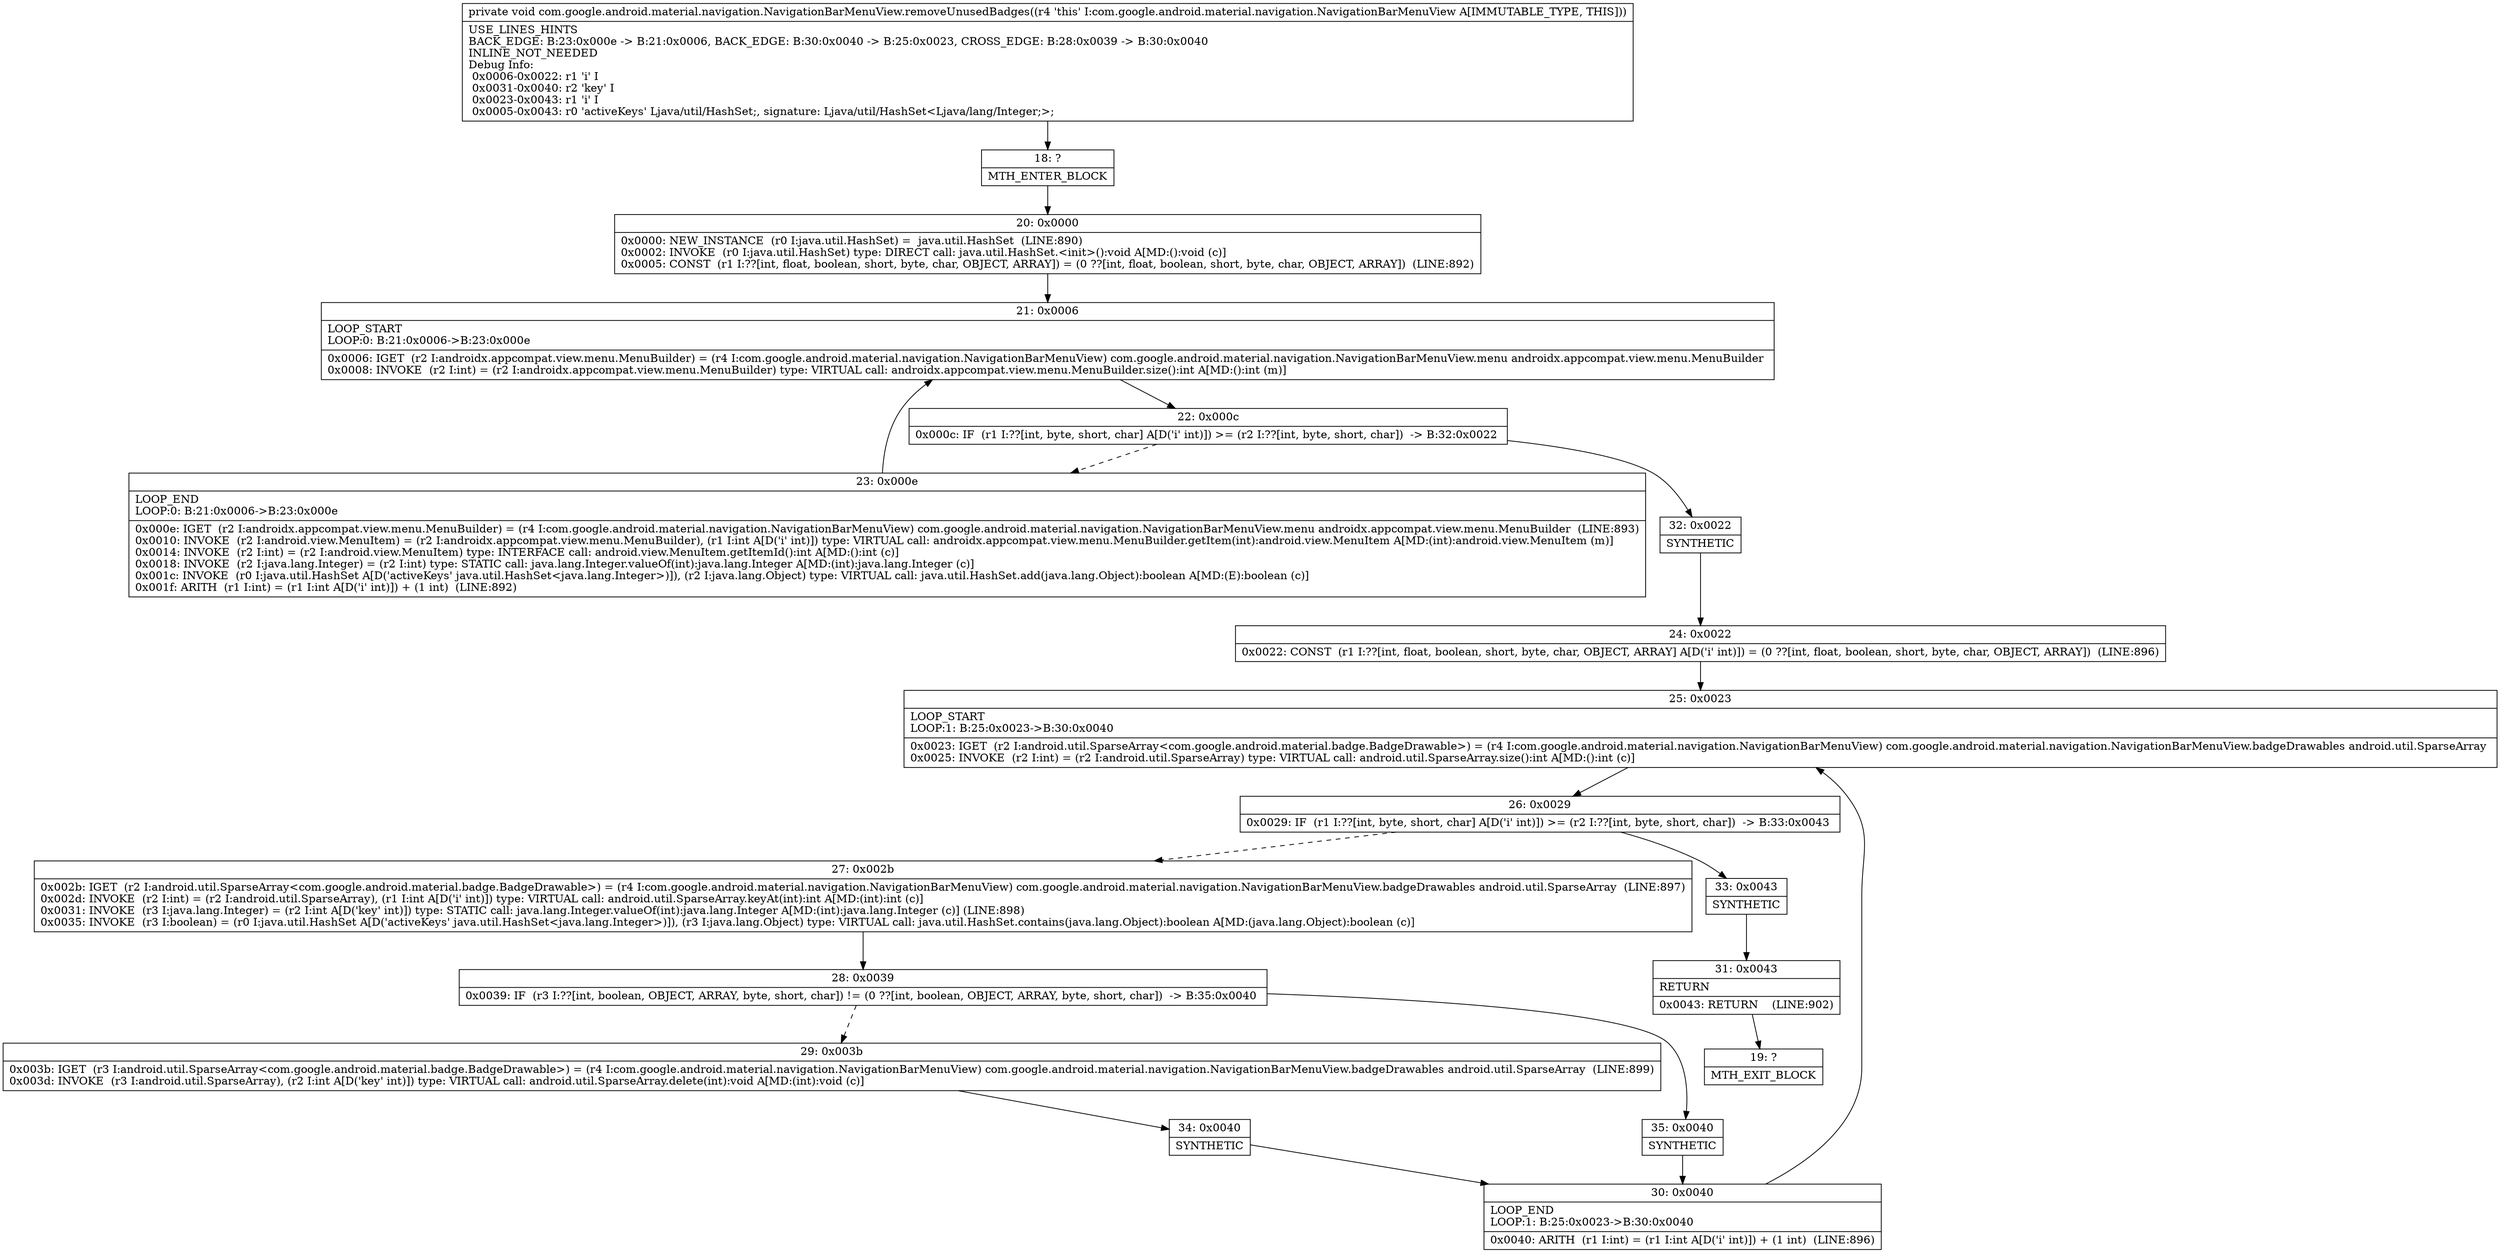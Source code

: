 digraph "CFG forcom.google.android.material.navigation.NavigationBarMenuView.removeUnusedBadges()V" {
Node_18 [shape=record,label="{18\:\ ?|MTH_ENTER_BLOCK\l}"];
Node_20 [shape=record,label="{20\:\ 0x0000|0x0000: NEW_INSTANCE  (r0 I:java.util.HashSet) =  java.util.HashSet  (LINE:890)\l0x0002: INVOKE  (r0 I:java.util.HashSet) type: DIRECT call: java.util.HashSet.\<init\>():void A[MD:():void (c)]\l0x0005: CONST  (r1 I:??[int, float, boolean, short, byte, char, OBJECT, ARRAY]) = (0 ??[int, float, boolean, short, byte, char, OBJECT, ARRAY])  (LINE:892)\l}"];
Node_21 [shape=record,label="{21\:\ 0x0006|LOOP_START\lLOOP:0: B:21:0x0006\-\>B:23:0x000e\l|0x0006: IGET  (r2 I:androidx.appcompat.view.menu.MenuBuilder) = (r4 I:com.google.android.material.navigation.NavigationBarMenuView) com.google.android.material.navigation.NavigationBarMenuView.menu androidx.appcompat.view.menu.MenuBuilder \l0x0008: INVOKE  (r2 I:int) = (r2 I:androidx.appcompat.view.menu.MenuBuilder) type: VIRTUAL call: androidx.appcompat.view.menu.MenuBuilder.size():int A[MD:():int (m)]\l}"];
Node_22 [shape=record,label="{22\:\ 0x000c|0x000c: IF  (r1 I:??[int, byte, short, char] A[D('i' int)]) \>= (r2 I:??[int, byte, short, char])  \-\> B:32:0x0022 \l}"];
Node_23 [shape=record,label="{23\:\ 0x000e|LOOP_END\lLOOP:0: B:21:0x0006\-\>B:23:0x000e\l|0x000e: IGET  (r2 I:androidx.appcompat.view.menu.MenuBuilder) = (r4 I:com.google.android.material.navigation.NavigationBarMenuView) com.google.android.material.navigation.NavigationBarMenuView.menu androidx.appcompat.view.menu.MenuBuilder  (LINE:893)\l0x0010: INVOKE  (r2 I:android.view.MenuItem) = (r2 I:androidx.appcompat.view.menu.MenuBuilder), (r1 I:int A[D('i' int)]) type: VIRTUAL call: androidx.appcompat.view.menu.MenuBuilder.getItem(int):android.view.MenuItem A[MD:(int):android.view.MenuItem (m)]\l0x0014: INVOKE  (r2 I:int) = (r2 I:android.view.MenuItem) type: INTERFACE call: android.view.MenuItem.getItemId():int A[MD:():int (c)]\l0x0018: INVOKE  (r2 I:java.lang.Integer) = (r2 I:int) type: STATIC call: java.lang.Integer.valueOf(int):java.lang.Integer A[MD:(int):java.lang.Integer (c)]\l0x001c: INVOKE  (r0 I:java.util.HashSet A[D('activeKeys' java.util.HashSet\<java.lang.Integer\>)]), (r2 I:java.lang.Object) type: VIRTUAL call: java.util.HashSet.add(java.lang.Object):boolean A[MD:(E):boolean (c)]\l0x001f: ARITH  (r1 I:int) = (r1 I:int A[D('i' int)]) + (1 int)  (LINE:892)\l}"];
Node_32 [shape=record,label="{32\:\ 0x0022|SYNTHETIC\l}"];
Node_24 [shape=record,label="{24\:\ 0x0022|0x0022: CONST  (r1 I:??[int, float, boolean, short, byte, char, OBJECT, ARRAY] A[D('i' int)]) = (0 ??[int, float, boolean, short, byte, char, OBJECT, ARRAY])  (LINE:896)\l}"];
Node_25 [shape=record,label="{25\:\ 0x0023|LOOP_START\lLOOP:1: B:25:0x0023\-\>B:30:0x0040\l|0x0023: IGET  (r2 I:android.util.SparseArray\<com.google.android.material.badge.BadgeDrawable\>) = (r4 I:com.google.android.material.navigation.NavigationBarMenuView) com.google.android.material.navigation.NavigationBarMenuView.badgeDrawables android.util.SparseArray \l0x0025: INVOKE  (r2 I:int) = (r2 I:android.util.SparseArray) type: VIRTUAL call: android.util.SparseArray.size():int A[MD:():int (c)]\l}"];
Node_26 [shape=record,label="{26\:\ 0x0029|0x0029: IF  (r1 I:??[int, byte, short, char] A[D('i' int)]) \>= (r2 I:??[int, byte, short, char])  \-\> B:33:0x0043 \l}"];
Node_27 [shape=record,label="{27\:\ 0x002b|0x002b: IGET  (r2 I:android.util.SparseArray\<com.google.android.material.badge.BadgeDrawable\>) = (r4 I:com.google.android.material.navigation.NavigationBarMenuView) com.google.android.material.navigation.NavigationBarMenuView.badgeDrawables android.util.SparseArray  (LINE:897)\l0x002d: INVOKE  (r2 I:int) = (r2 I:android.util.SparseArray), (r1 I:int A[D('i' int)]) type: VIRTUAL call: android.util.SparseArray.keyAt(int):int A[MD:(int):int (c)]\l0x0031: INVOKE  (r3 I:java.lang.Integer) = (r2 I:int A[D('key' int)]) type: STATIC call: java.lang.Integer.valueOf(int):java.lang.Integer A[MD:(int):java.lang.Integer (c)] (LINE:898)\l0x0035: INVOKE  (r3 I:boolean) = (r0 I:java.util.HashSet A[D('activeKeys' java.util.HashSet\<java.lang.Integer\>)]), (r3 I:java.lang.Object) type: VIRTUAL call: java.util.HashSet.contains(java.lang.Object):boolean A[MD:(java.lang.Object):boolean (c)]\l}"];
Node_28 [shape=record,label="{28\:\ 0x0039|0x0039: IF  (r3 I:??[int, boolean, OBJECT, ARRAY, byte, short, char]) != (0 ??[int, boolean, OBJECT, ARRAY, byte, short, char])  \-\> B:35:0x0040 \l}"];
Node_29 [shape=record,label="{29\:\ 0x003b|0x003b: IGET  (r3 I:android.util.SparseArray\<com.google.android.material.badge.BadgeDrawable\>) = (r4 I:com.google.android.material.navigation.NavigationBarMenuView) com.google.android.material.navigation.NavigationBarMenuView.badgeDrawables android.util.SparseArray  (LINE:899)\l0x003d: INVOKE  (r3 I:android.util.SparseArray), (r2 I:int A[D('key' int)]) type: VIRTUAL call: android.util.SparseArray.delete(int):void A[MD:(int):void (c)]\l}"];
Node_34 [shape=record,label="{34\:\ 0x0040|SYNTHETIC\l}"];
Node_30 [shape=record,label="{30\:\ 0x0040|LOOP_END\lLOOP:1: B:25:0x0023\-\>B:30:0x0040\l|0x0040: ARITH  (r1 I:int) = (r1 I:int A[D('i' int)]) + (1 int)  (LINE:896)\l}"];
Node_35 [shape=record,label="{35\:\ 0x0040|SYNTHETIC\l}"];
Node_33 [shape=record,label="{33\:\ 0x0043|SYNTHETIC\l}"];
Node_31 [shape=record,label="{31\:\ 0x0043|RETURN\l|0x0043: RETURN    (LINE:902)\l}"];
Node_19 [shape=record,label="{19\:\ ?|MTH_EXIT_BLOCK\l}"];
MethodNode[shape=record,label="{private void com.google.android.material.navigation.NavigationBarMenuView.removeUnusedBadges((r4 'this' I:com.google.android.material.navigation.NavigationBarMenuView A[IMMUTABLE_TYPE, THIS]))  | USE_LINES_HINTS\lBACK_EDGE: B:23:0x000e \-\> B:21:0x0006, BACK_EDGE: B:30:0x0040 \-\> B:25:0x0023, CROSS_EDGE: B:28:0x0039 \-\> B:30:0x0040\lINLINE_NOT_NEEDED\lDebug Info:\l  0x0006\-0x0022: r1 'i' I\l  0x0031\-0x0040: r2 'key' I\l  0x0023\-0x0043: r1 'i' I\l  0x0005\-0x0043: r0 'activeKeys' Ljava\/util\/HashSet;, signature: Ljava\/util\/HashSet\<Ljava\/lang\/Integer;\>;\l}"];
MethodNode -> Node_18;Node_18 -> Node_20;
Node_20 -> Node_21;
Node_21 -> Node_22;
Node_22 -> Node_23[style=dashed];
Node_22 -> Node_32;
Node_23 -> Node_21;
Node_32 -> Node_24;
Node_24 -> Node_25;
Node_25 -> Node_26;
Node_26 -> Node_27[style=dashed];
Node_26 -> Node_33;
Node_27 -> Node_28;
Node_28 -> Node_29[style=dashed];
Node_28 -> Node_35;
Node_29 -> Node_34;
Node_34 -> Node_30;
Node_30 -> Node_25;
Node_35 -> Node_30;
Node_33 -> Node_31;
Node_31 -> Node_19;
}

